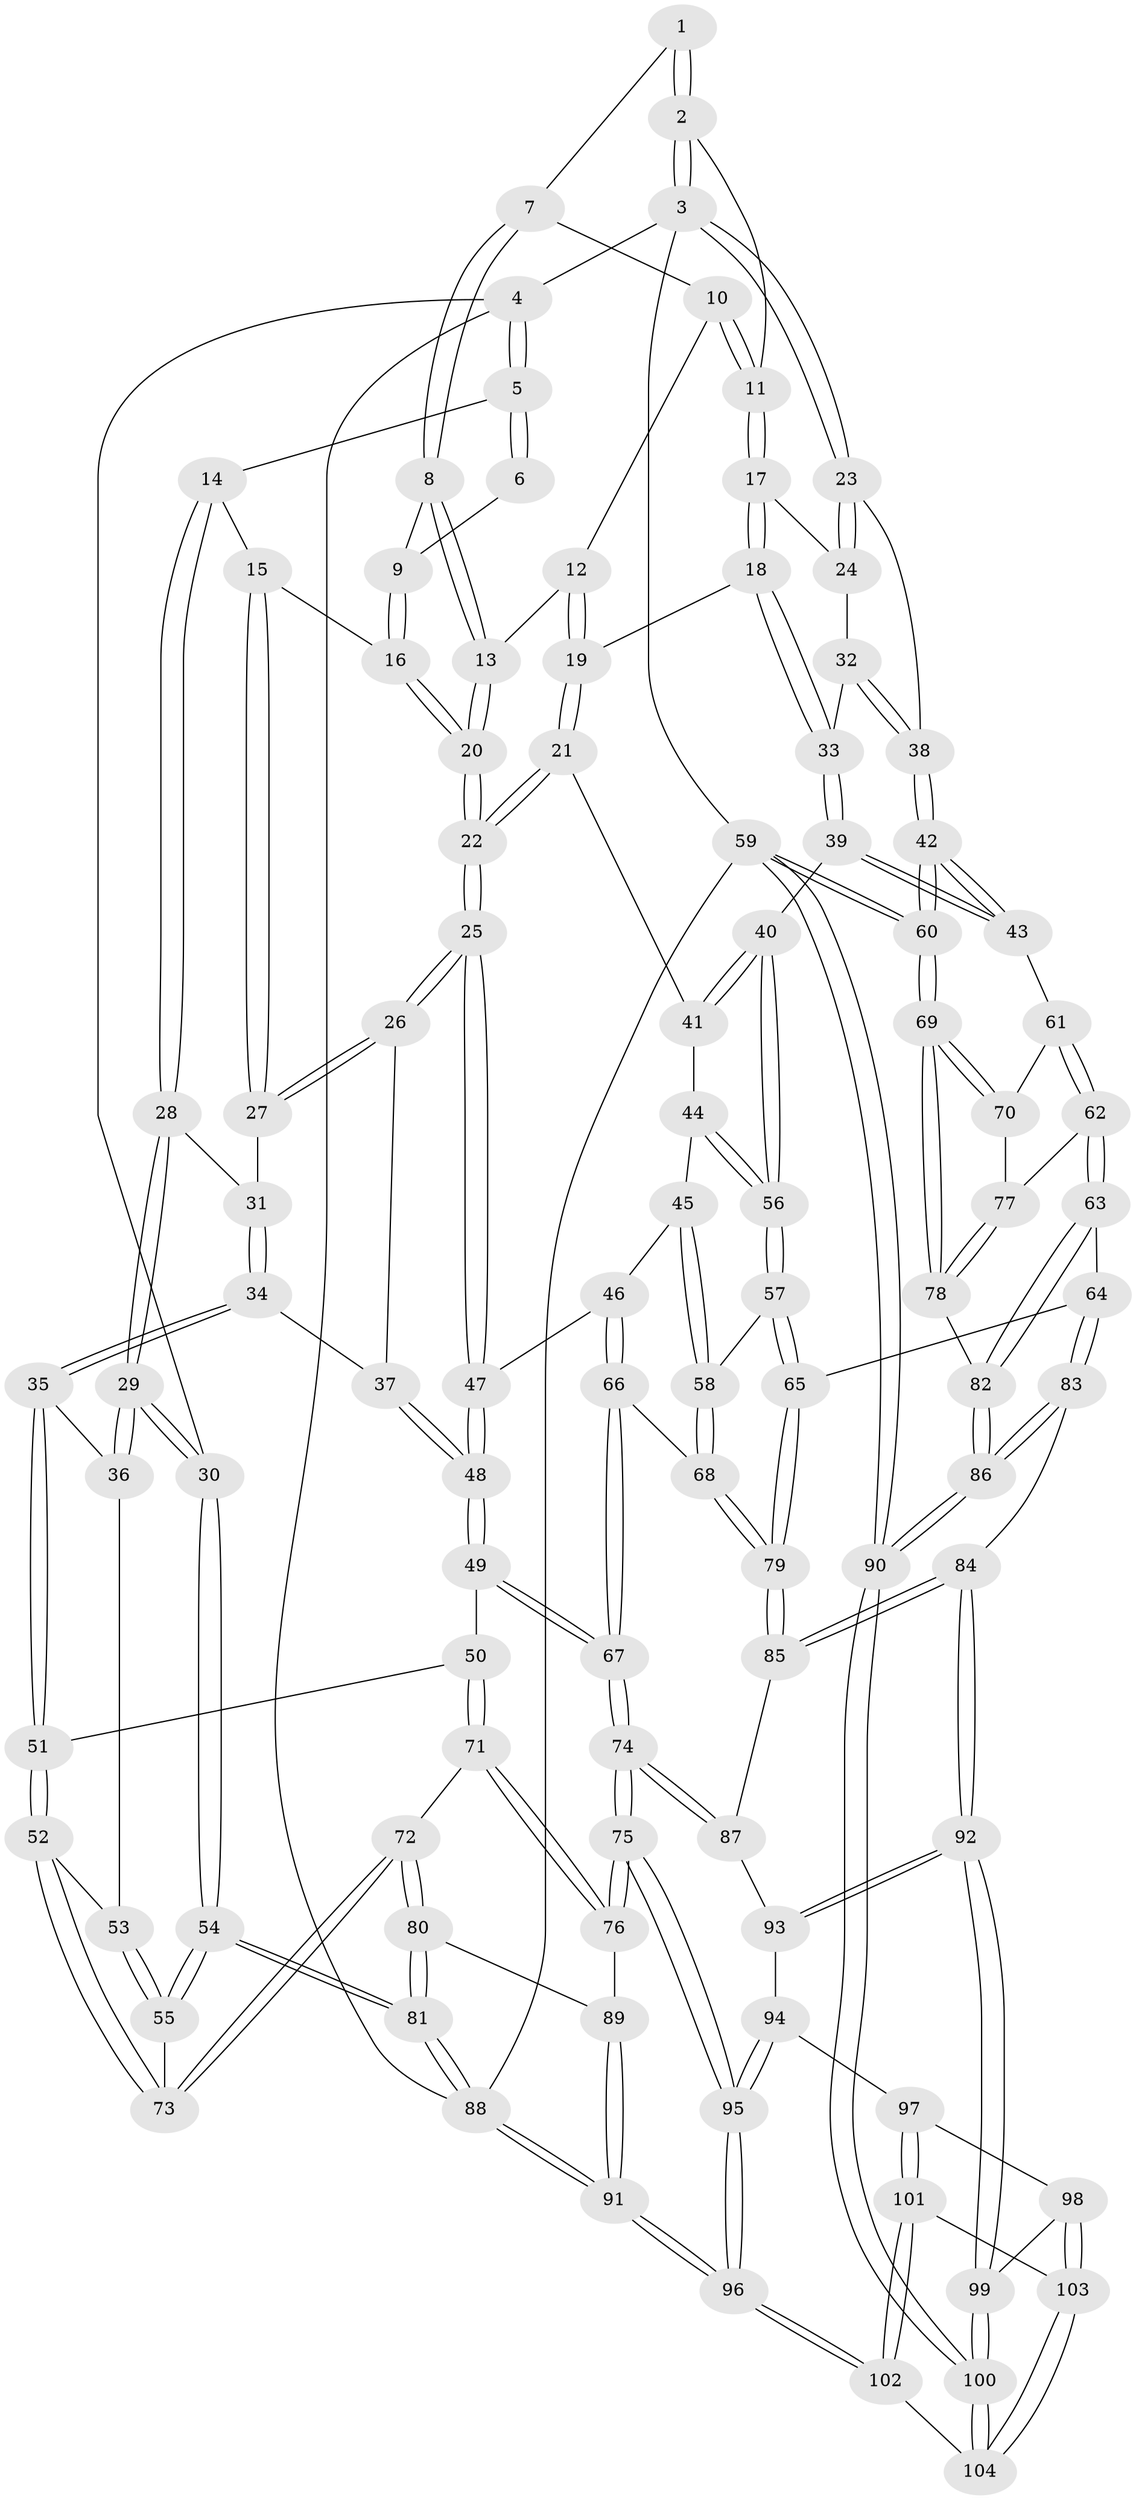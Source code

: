 // coarse degree distribution, {5: 0.4166666666666667, 8: 0.027777777777777776, 4: 0.3194444444444444, 3: 0.1111111111111111, 6: 0.125}
// Generated by graph-tools (version 1.1) at 2025/21/03/04/25 18:21:42]
// undirected, 104 vertices, 257 edges
graph export_dot {
graph [start="1"]
  node [color=gray90,style=filled];
  1 [pos="+0.5924793346806242+0"];
  2 [pos="+1+0"];
  3 [pos="+1+0"];
  4 [pos="+0+0"];
  5 [pos="+0+0"];
  6 [pos="+0.48841799835136035+0"];
  7 [pos="+0.6338194597667416+0.021890135280010662"];
  8 [pos="+0.5014203151092964+0.10819096990998638"];
  9 [pos="+0.4656511504771534+0.08830764594209231"];
  10 [pos="+0.657745520204579+0.06604095521094765"];
  11 [pos="+0.725026556027578+0.11578083546413181"];
  12 [pos="+0.5895451186186168+0.1340726066884241"];
  13 [pos="+0.5182455687116353+0.13077117282200196"];
  14 [pos="+0.2671610280970163+0.11694059672256696"];
  15 [pos="+0.330885255473287+0.1403535076821812"];
  16 [pos="+0.42578655697986223+0.10960231912064479"];
  17 [pos="+0.7520493939107162+0.1784892807764545"];
  18 [pos="+0.6970628563072424+0.2972105439927176"];
  19 [pos="+0.6413985170201937+0.3194395537824818"];
  20 [pos="+0.5236777649130276+0.31135260082227695"];
  21 [pos="+0.5888501014250873+0.3525379740756442"];
  22 [pos="+0.5293864710288207+0.35819659196101594"];
  23 [pos="+1+0"];
  24 [pos="+0.9432610794663325+0.1444694985419962"];
  25 [pos="+0.5287986900888271+0.3584565155615571"];
  26 [pos="+0.4641467173027135+0.3386804634783719"];
  27 [pos="+0.4473597110519556+0.3316253782788609"];
  28 [pos="+0.21019939103494417+0.2961981398390814"];
  29 [pos="+0+0.3572501837574631"];
  30 [pos="+0+0.3564551185080299"];
  31 [pos="+0.27355751181729726+0.3568911238958178"];
  32 [pos="+0.8710124837690002+0.3709555449227879"];
  33 [pos="+0.85159664580295+0.38349254145152034"];
  34 [pos="+0.2533186777457933+0.460914879694656"];
  35 [pos="+0.2428431161663177+0.46940541065063957"];
  36 [pos="+0.18060122594990127+0.4894426342794401"];
  37 [pos="+0.3106761978066013+0.48563186908866296"];
  38 [pos="+1+0.3303683320333968"];
  39 [pos="+0.8614046951503426+0.5113411376303275"];
  40 [pos="+0.7737387620306637+0.5497154306438338"];
  41 [pos="+0.633481851091588+0.42653243511477534"];
  42 [pos="+1+0.5652404209755229"];
  43 [pos="+0.8895244785805081+0.5306215696583092"];
  44 [pos="+0.638183032146226+0.5572643481766928"];
  45 [pos="+0.5879307894601049+0.5748094016284472"];
  46 [pos="+0.5162687590551936+0.5645647722959939"];
  47 [pos="+0.47863359543535056+0.5098789304122662"];
  48 [pos="+0.39656633598688346+0.5543272618933667"];
  49 [pos="+0.387137952612969+0.5711104420540303"];
  50 [pos="+0.34023901139860196+0.6008152961887434"];
  51 [pos="+0.27318981158192823+0.5913428897642091"];
  52 [pos="+0.2144867704847035+0.6248608668982897"];
  53 [pos="+0.17699861335204592+0.5189034830477545"];
  54 [pos="+0+0.6675521759972067"];
  55 [pos="+0.06744341925228647+0.642700702672431"];
  56 [pos="+0.7233271623574729+0.6253677731806753"];
  57 [pos="+0.7218564506573533+0.6324461174972966"];
  58 [pos="+0.6394510812431752+0.6557735481018507"];
  59 [pos="+1+1"];
  60 [pos="+1+0.6870092020794631"];
  61 [pos="+0.8867412592843894+0.5912659238828051"];
  62 [pos="+0.8249754370285486+0.7156182459712973"];
  63 [pos="+0.8183080542366648+0.7226440818949477"];
  64 [pos="+0.7902384950736334+0.7260837890812187"];
  65 [pos="+0.7607903379966343+0.7170892792321647"];
  66 [pos="+0.5396300591705924+0.7188475463775644"];
  67 [pos="+0.4657102976652449+0.7869935349295609"];
  68 [pos="+0.5441494393044655+0.718260825487178"];
  69 [pos="+1+0.6997943641965128"];
  70 [pos="+0.9076415379993861+0.6403549459675927"];
  71 [pos="+0.3041753787743452+0.7462492753529344"];
  72 [pos="+0.20940061578985703+0.6796515122873403"];
  73 [pos="+0.19763070609830802+0.658901300409593"];
  74 [pos="+0.4514942067736038+0.8119155133344944"];
  75 [pos="+0.40191535065826595+0.8485767636933577"];
  76 [pos="+0.3357480348309868+0.8060030678307358"];
  77 [pos="+0.9165944315627821+0.6792268522075894"];
  78 [pos="+0.9995032468887979+0.7339305486114298"];
  79 [pos="+0.6961525130627565+0.7878428862137365"];
  80 [pos="+0.12585125959483295+0.8117144408416191"];
  81 [pos="+0+0.7736641454147144"];
  82 [pos="+0.922170451937738+0.784049521669587"];
  83 [pos="+0.8190111093675131+0.8543160388828511"];
  84 [pos="+0.7038821316376019+0.8815211249301863"];
  85 [pos="+0.6913077557599465+0.8398221060236117"];
  86 [pos="+0.8977016762082414+0.8966374270681365"];
  87 [pos="+0.5016364949442722+0.8317727321711991"];
  88 [pos="+0+1"];
  89 [pos="+0.1673804011237078+0.8360858518498215"];
  90 [pos="+1+1"];
  91 [pos="+0.18775206237630693+1"];
  92 [pos="+0.7022364490825374+0.8891041471022343"];
  93 [pos="+0.5815412408134474+0.8918192031076028"];
  94 [pos="+0.5965247079043753+0.9399203246553792"];
  95 [pos="+0.3930332468338108+0.9446701391071046"];
  96 [pos="+0.34517293205058464+1"];
  97 [pos="+0.6081630378822238+0.9545634452301733"];
  98 [pos="+0.658879015475263+0.9457615142661319"];
  99 [pos="+0.7032415114956148+0.9106218840731685"];
  100 [pos="+1+1"];
  101 [pos="+0.6020997416785858+0.9640941459334984"];
  102 [pos="+0.3519636252259961+1"];
  103 [pos="+0.6492229919211714+1"];
  104 [pos="+0.6521095767298473+1"];
  1 -- 2;
  1 -- 2;
  1 -- 7;
  2 -- 3;
  2 -- 3;
  2 -- 11;
  3 -- 4;
  3 -- 23;
  3 -- 23;
  3 -- 59;
  4 -- 5;
  4 -- 5;
  4 -- 30;
  4 -- 88;
  5 -- 6;
  5 -- 6;
  5 -- 14;
  6 -- 9;
  7 -- 8;
  7 -- 8;
  7 -- 10;
  8 -- 9;
  8 -- 13;
  8 -- 13;
  9 -- 16;
  9 -- 16;
  10 -- 11;
  10 -- 11;
  10 -- 12;
  11 -- 17;
  11 -- 17;
  12 -- 13;
  12 -- 19;
  12 -- 19;
  13 -- 20;
  13 -- 20;
  14 -- 15;
  14 -- 28;
  14 -- 28;
  15 -- 16;
  15 -- 27;
  15 -- 27;
  16 -- 20;
  16 -- 20;
  17 -- 18;
  17 -- 18;
  17 -- 24;
  18 -- 19;
  18 -- 33;
  18 -- 33;
  19 -- 21;
  19 -- 21;
  20 -- 22;
  20 -- 22;
  21 -- 22;
  21 -- 22;
  21 -- 41;
  22 -- 25;
  22 -- 25;
  23 -- 24;
  23 -- 24;
  23 -- 38;
  24 -- 32;
  25 -- 26;
  25 -- 26;
  25 -- 47;
  25 -- 47;
  26 -- 27;
  26 -- 27;
  26 -- 37;
  27 -- 31;
  28 -- 29;
  28 -- 29;
  28 -- 31;
  29 -- 30;
  29 -- 30;
  29 -- 36;
  29 -- 36;
  30 -- 54;
  30 -- 54;
  31 -- 34;
  31 -- 34;
  32 -- 33;
  32 -- 38;
  32 -- 38;
  33 -- 39;
  33 -- 39;
  34 -- 35;
  34 -- 35;
  34 -- 37;
  35 -- 36;
  35 -- 51;
  35 -- 51;
  36 -- 53;
  37 -- 48;
  37 -- 48;
  38 -- 42;
  38 -- 42;
  39 -- 40;
  39 -- 43;
  39 -- 43;
  40 -- 41;
  40 -- 41;
  40 -- 56;
  40 -- 56;
  41 -- 44;
  42 -- 43;
  42 -- 43;
  42 -- 60;
  42 -- 60;
  43 -- 61;
  44 -- 45;
  44 -- 56;
  44 -- 56;
  45 -- 46;
  45 -- 58;
  45 -- 58;
  46 -- 47;
  46 -- 66;
  46 -- 66;
  47 -- 48;
  47 -- 48;
  48 -- 49;
  48 -- 49;
  49 -- 50;
  49 -- 67;
  49 -- 67;
  50 -- 51;
  50 -- 71;
  50 -- 71;
  51 -- 52;
  51 -- 52;
  52 -- 53;
  52 -- 73;
  52 -- 73;
  53 -- 55;
  53 -- 55;
  54 -- 55;
  54 -- 55;
  54 -- 81;
  54 -- 81;
  55 -- 73;
  56 -- 57;
  56 -- 57;
  57 -- 58;
  57 -- 65;
  57 -- 65;
  58 -- 68;
  58 -- 68;
  59 -- 60;
  59 -- 60;
  59 -- 90;
  59 -- 90;
  59 -- 88;
  60 -- 69;
  60 -- 69;
  61 -- 62;
  61 -- 62;
  61 -- 70;
  62 -- 63;
  62 -- 63;
  62 -- 77;
  63 -- 64;
  63 -- 82;
  63 -- 82;
  64 -- 65;
  64 -- 83;
  64 -- 83;
  65 -- 79;
  65 -- 79;
  66 -- 67;
  66 -- 67;
  66 -- 68;
  67 -- 74;
  67 -- 74;
  68 -- 79;
  68 -- 79;
  69 -- 70;
  69 -- 70;
  69 -- 78;
  69 -- 78;
  70 -- 77;
  71 -- 72;
  71 -- 76;
  71 -- 76;
  72 -- 73;
  72 -- 73;
  72 -- 80;
  72 -- 80;
  74 -- 75;
  74 -- 75;
  74 -- 87;
  74 -- 87;
  75 -- 76;
  75 -- 76;
  75 -- 95;
  75 -- 95;
  76 -- 89;
  77 -- 78;
  77 -- 78;
  78 -- 82;
  79 -- 85;
  79 -- 85;
  80 -- 81;
  80 -- 81;
  80 -- 89;
  81 -- 88;
  81 -- 88;
  82 -- 86;
  82 -- 86;
  83 -- 84;
  83 -- 86;
  83 -- 86;
  84 -- 85;
  84 -- 85;
  84 -- 92;
  84 -- 92;
  85 -- 87;
  86 -- 90;
  86 -- 90;
  87 -- 93;
  88 -- 91;
  88 -- 91;
  89 -- 91;
  89 -- 91;
  90 -- 100;
  90 -- 100;
  91 -- 96;
  91 -- 96;
  92 -- 93;
  92 -- 93;
  92 -- 99;
  92 -- 99;
  93 -- 94;
  94 -- 95;
  94 -- 95;
  94 -- 97;
  95 -- 96;
  95 -- 96;
  96 -- 102;
  96 -- 102;
  97 -- 98;
  97 -- 101;
  97 -- 101;
  98 -- 99;
  98 -- 103;
  98 -- 103;
  99 -- 100;
  99 -- 100;
  100 -- 104;
  100 -- 104;
  101 -- 102;
  101 -- 102;
  101 -- 103;
  102 -- 104;
  103 -- 104;
  103 -- 104;
}
